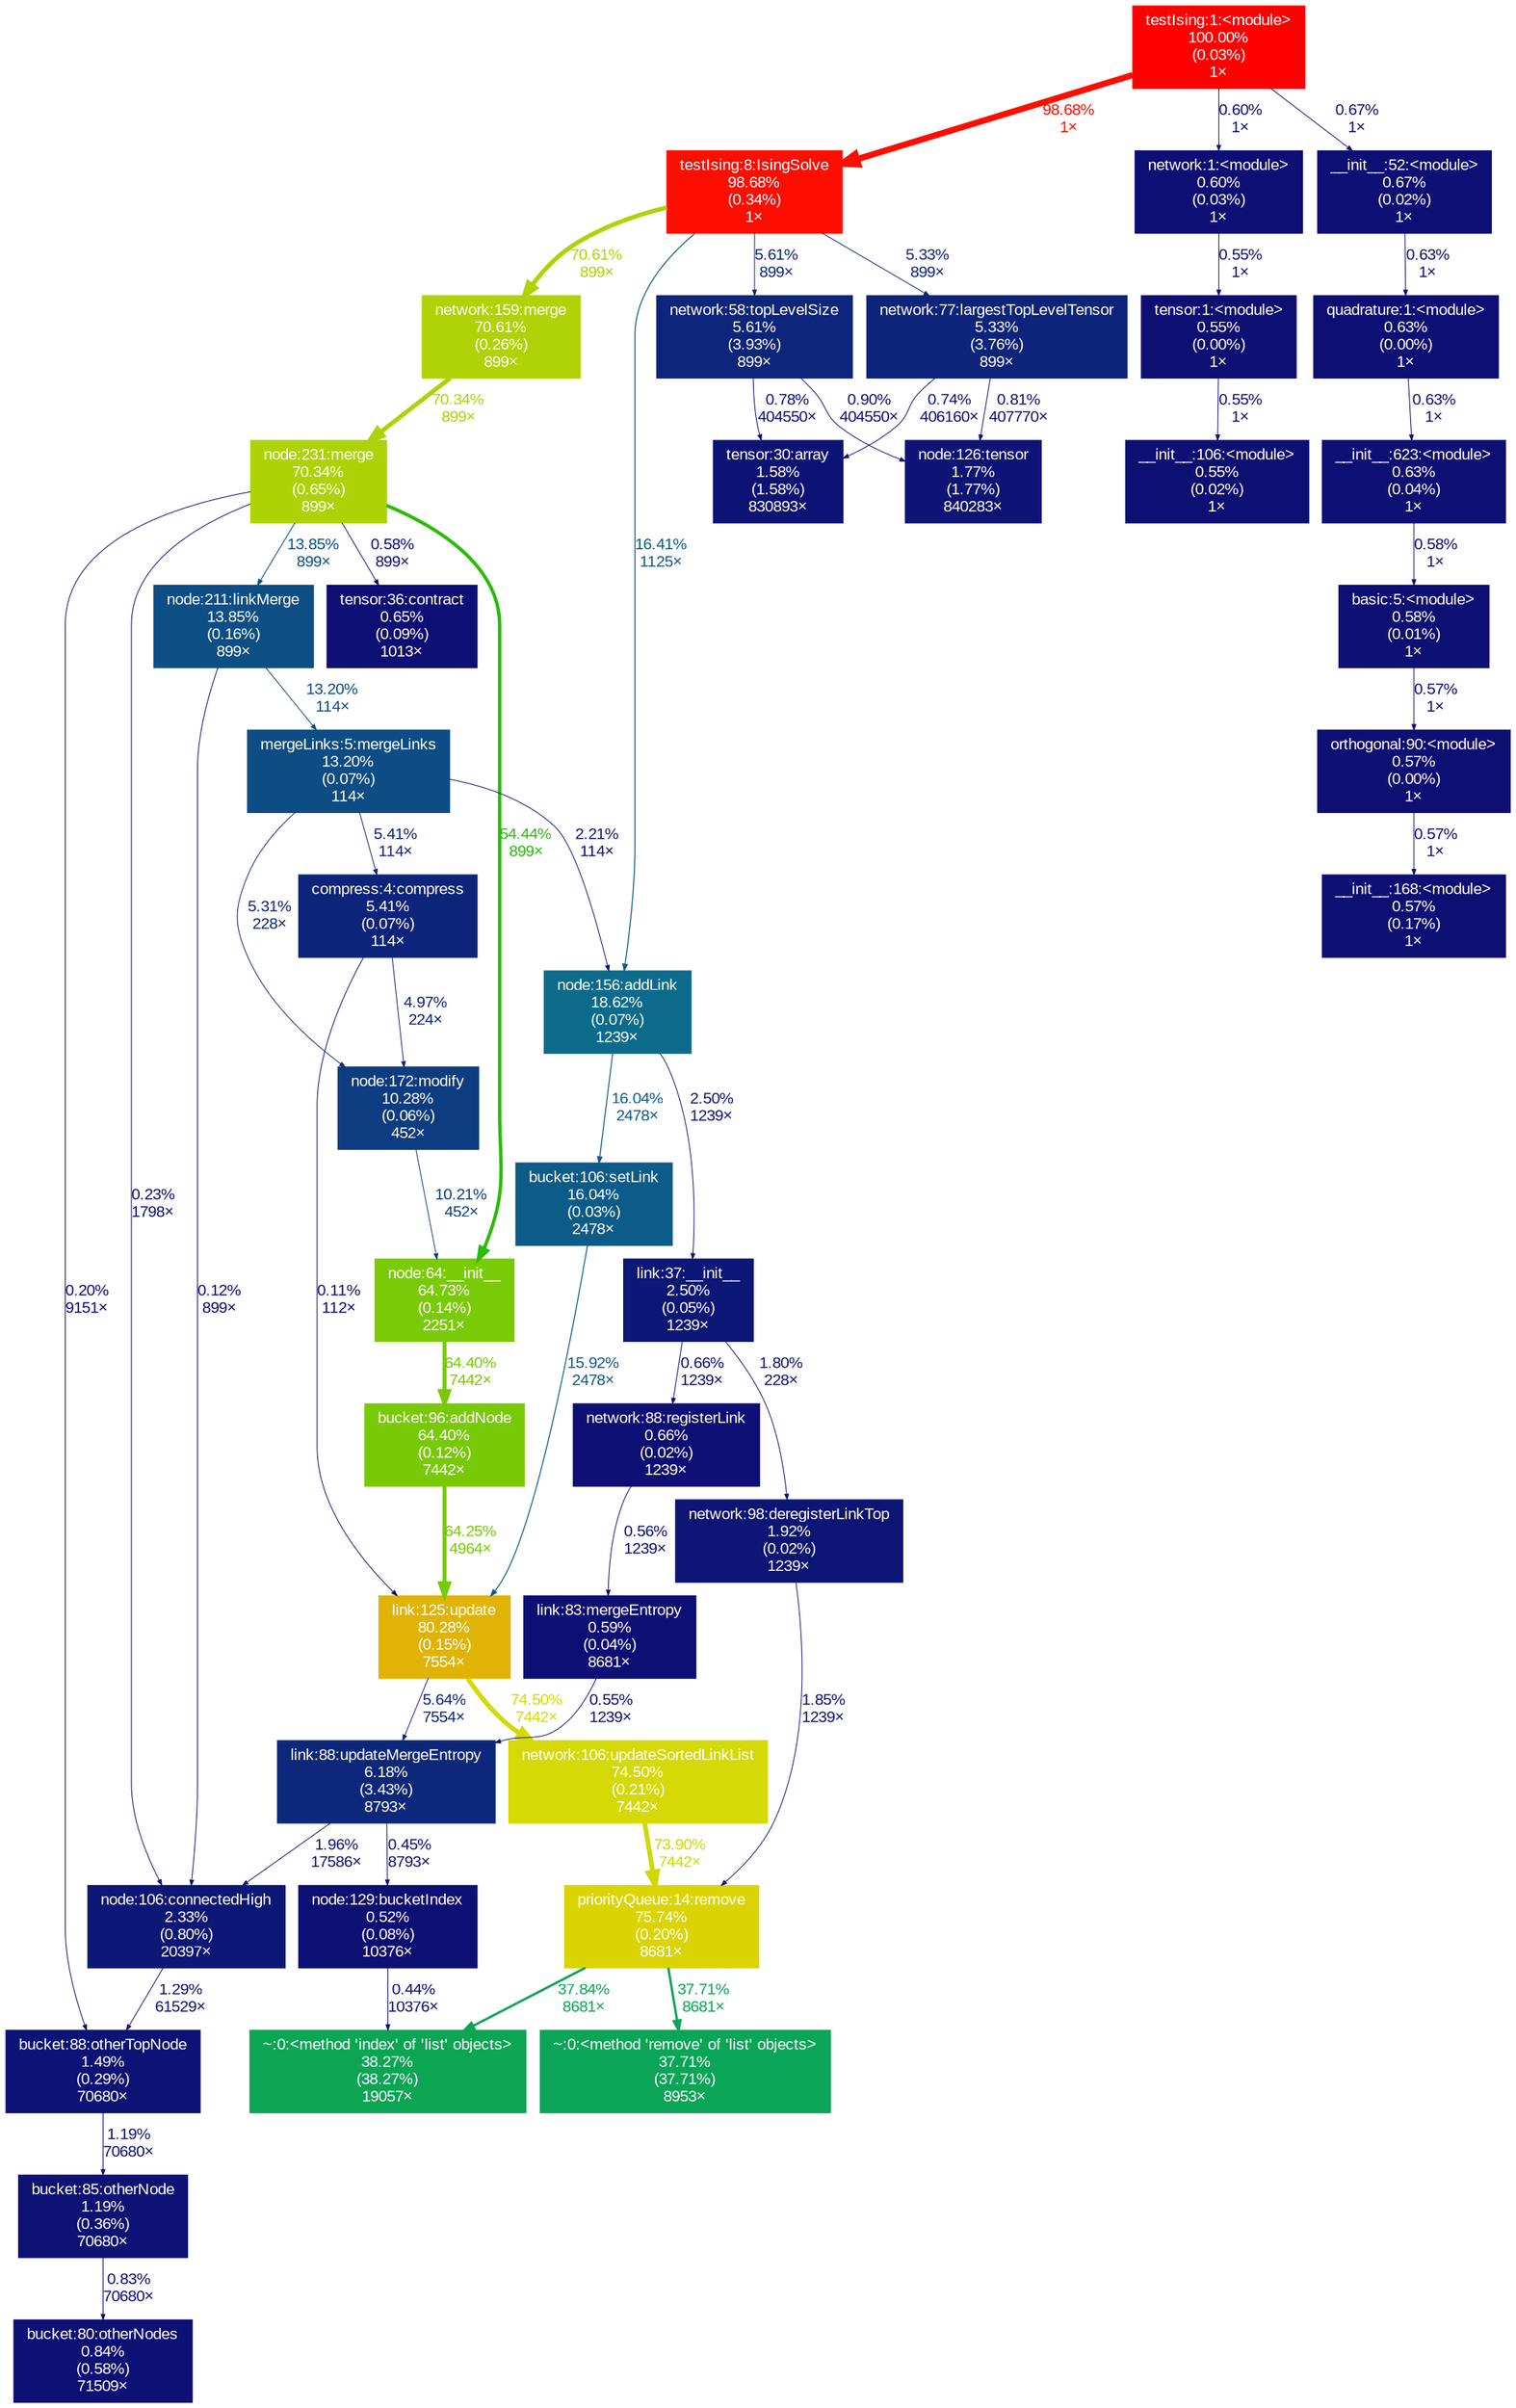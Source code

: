 digraph {
	graph [fontname=Arial, nodesep=0.125, ranksep=0.25];
	node [fontcolor=white, fontname=Arial, height=0, shape=box, style=filled, width=0];
	edge [fontname=Arial];
	5 [color="#fd0e00", fontcolor="#ffffff", fontsize="10.00", label="testIsing:8:IsingSolve\n98.68%\n(0.34%)\n1×", tooltip="testIsing.py"];
	5 -> 138 [arrowsize="0.35", color="#0d257a", fontcolor="#0d257a", fontsize="10.00", label="5.61%\n899×", labeldistance="0.50", penwidth="0.50"];
	5 -> 141 [arrowsize="0.35", color="#0d247a", fontcolor="#0d247a", fontsize="10.00", label="5.33%\n899×", labeldistance="0.50", penwidth="0.50"];
	5 -> 214 [arrowsize="0.41", color="#0c5e88", fontcolor="#0c5e88", fontsize="10.00", label="16.41%\n1125×", labeldistance="0.66", penwidth="0.66"];
	5 -> 281 [arrowsize="0.84", color="#afd306", fontcolor="#afd306", fontsize="10.00", label="70.61%\n899×", labeldistance="2.82", penwidth="2.82"];
	46 [color="#0d0f73", fontcolor="#ffffff", fontsize="10.00", label="__init__:168:<module>\n0.57%\n(0.17%)\n1×", tooltip="/usr/local/lib/python2.7/site-packages/scipy/linalg/__init__.py"];
	83 [color="#0c5b88", fontcolor="#ffffff", fontsize="10.00", label="bucket:106:setLink\n16.04%\n(0.03%)\n2478×", tooltip="../TensorNetwork/bucket.py"];
	83 -> 194 [arrowsize="0.40", color="#0c5b87", fontcolor="#0c5b87", fontsize="10.00", label="15.92%\n2478×", labeldistance="0.64", penwidth="0.64"];
	94 [color="#78ca07", fontcolor="#ffffff", fontsize="10.00", label="bucket:96:addNode\n64.40%\n(0.12%)\n7442×", tooltip="../TensorNetwork/bucket.py"];
	94 -> 194 [arrowsize="0.80", color="#76ca07", fontcolor="#76ca07", fontsize="10.00", label="64.25%\n4964×", labeldistance="2.57", penwidth="2.57"];
	95 [color="#7acb07", fontcolor="#ffffff", fontsize="10.00", label="node:64:__init__\n64.73%\n(0.14%)\n2251×", tooltip="../TensorNetwork/node.py"];
	95 -> 94 [arrowsize="0.80", color="#78ca07", fontcolor="#78ca07", fontsize="10.00", label="64.40%\n7442×", labeldistance="2.58", penwidth="2.58"];
	111 [color="#0d0f73", fontcolor="#ffffff", fontsize="10.00", label="tensor:1:<module>\n0.55%\n(0.00%)\n1×", tooltip="../TensorNetwork/tensor.py"];
	111 -> 174 [arrowsize="0.35", color="#0d0f73", fontcolor="#0d0f73", fontsize="10.00", label="0.55%\n1×", labeldistance="0.50", penwidth="0.50"];
	113 [color="#0d1274", fontcolor="#ffffff", fontsize="10.00", label="bucket:85:otherNode\n1.19%\n(0.36%)\n70680×", tooltip="../TensorNetwork/bucket.py"];
	113 -> 157 [arrowsize="0.35", color="#0d1074", fontcolor="#0d1074", fontsize="10.00", label="0.83%\n70680×", labeldistance="0.50", penwidth="0.50"];
	114 [color="#0d1375", fontcolor="#ffffff", fontsize="10.00", label="bucket:88:otherTopNode\n1.49%\n(0.29%)\n70680×", tooltip="../TensorNetwork/bucket.py"];
	114 -> 113 [arrowsize="0.35", color="#0d1274", fontcolor="#0d1274", fontsize="10.00", label="1.19%\n70680×", labeldistance="0.50", penwidth="0.50"];
	123 [color="#ff0000", fontcolor="#ffffff", fontsize="10.00", label="testIsing:1:<module>\n100.00%\n(0.03%)\n1×", tooltip="testIsing.py"];
	123 -> 5 [arrowsize="0.99", color="#fd0e00", fontcolor="#fd0e00", fontsize="10.00", label="98.68%\n1×", labeldistance="3.95", penwidth="3.95"];
	123 -> 167 [arrowsize="0.35", color="#0d0f74", fontcolor="#0d0f74", fontsize="10.00", label="0.60%\n1×", labeldistance="0.50", penwidth="0.50"];
	123 -> 266 [arrowsize="0.35", color="#0d0f74", fontcolor="#0d0f74", fontsize="10.00", label="0.67%\n1×", labeldistance="0.50", penwidth="0.50"];
	130 [color="#0d1776", fontcolor="#ffffff", fontsize="10.00", label="node:106:connectedHigh\n2.33%\n(0.80%)\n20397×", tooltip="../TensorNetwork/node.py"];
	130 -> 114 [arrowsize="0.35", color="#0d1274", fontcolor="#0d1274", fontsize="10.00", label="1.29%\n61529×", labeldistance="0.50", penwidth="0.50"];
	131 [color="#add306", fontcolor="#ffffff", fontsize="10.00", label="node:231:merge\n70.34%\n(0.65%)\n899×", tooltip="../TensorNetwork/node.py"];
	131 -> 95 [arrowsize="0.74", color="#29bc09", fontcolor="#29bc09", fontsize="10.00", label="54.44%\n899×", labeldistance="2.18", penwidth="2.18"];
	131 -> 114 [arrowsize="0.35", color="#0d0e73", fontcolor="#0d0e73", fontsize="10.00", label="0.20%\n9151×", labeldistance="0.50", penwidth="0.50"];
	131 -> 130 [arrowsize="0.35", color="#0d0e73", fontcolor="#0d0e73", fontsize="10.00", label="0.23%\n1798×", labeldistance="0.50", penwidth="0.50"];
	131 -> 136 [arrowsize="0.35", color="#0d0f73", fontcolor="#0d0f73", fontsize="10.00", label="0.58%\n899×", labeldistance="0.50", penwidth="0.50"];
	131 -> 246 [arrowsize="0.37", color="#0d4f85", fontcolor="#0d4f85", fontsize="10.00", label="13.85%\n899×", labeldistance="0.55", penwidth="0.55"];
	135 [color="#0d1375", fontcolor="#ffffff", fontsize="10.00", label="tensor:30:array\n1.58%\n(1.58%)\n830893×", tooltip="../TensorNetwork/tensor.py"];
	136 [color="#0d0f74", fontcolor="#ffffff", fontsize="10.00", label="tensor:36:contract\n0.65%\n(0.09%)\n1013×", tooltip="../TensorNetwork/tensor.py"];
	137 [color="#0d4c84", fontcolor="#ffffff", fontsize="10.00", label="mergeLinks:5:mergeLinks\n13.20%\n(0.07%)\n114×", tooltip="../TensorNetwork/mergeLinks.py"];
	137 -> 139 [arrowsize="0.35", color="#0d247a", fontcolor="#0d247a", fontsize="10.00", label="5.41%\n114×", labeldistance="0.50", penwidth="0.50"];
	137 -> 169 [arrowsize="0.35", color="#0d247a", fontcolor="#0d247a", fontsize="10.00", label="5.31%\n228×", labeldistance="0.50", penwidth="0.50"];
	137 -> 214 [arrowsize="0.35", color="#0d1676", fontcolor="#0d1676", fontsize="10.00", label="2.21%\n114×", labeldistance="0.50", penwidth="0.50"];
	138 [color="#0d257a", fontcolor="#ffffff", fontsize="10.00", label="network:58:topLevelSize\n5.61%\n(3.93%)\n899×", tooltip="../TensorNetwork/network.py"];
	138 -> 135 [arrowsize="0.35", color="#0d1074", fontcolor="#0d1074", fontsize="10.00", label="0.78%\n404550×", labeldistance="0.50", penwidth="0.50"];
	138 -> 664 [arrowsize="0.35", color="#0d1074", fontcolor="#0d1074", fontsize="10.00", label="0.90%\n404550×", labeldistance="0.50", penwidth="0.50"];
	139 [color="#0d247a", fontcolor="#ffffff", fontsize="10.00", label="compress:4:compress\n5.41%\n(0.07%)\n114×", tooltip="../TensorNetwork/compress.py"];
	139 -> 169 [arrowsize="0.35", color="#0d2279", fontcolor="#0d2279", fontsize="10.00", label="4.97%\n224×", labeldistance="0.50", penwidth="0.50"];
	139 -> 194 [arrowsize="0.35", color="#0d0d73", fontcolor="#0d0d73", fontsize="10.00", label="0.11%\n112×", labeldistance="0.50", penwidth="0.50"];
	140 [color="#0d287b", fontcolor="#ffffff", fontsize="10.00", label="link:88:updateMergeEntropy\n6.18%\n(3.43%)\n8793×", tooltip="../TensorNetwork/link.py"];
	140 -> 130 [arrowsize="0.35", color="#0d1575", fontcolor="#0d1575", fontsize="10.00", label="1.96%\n17586×", labeldistance="0.50", penwidth="0.50"];
	140 -> 725 [arrowsize="0.35", color="#0d0f73", fontcolor="#0d0f73", fontsize="10.00", label="0.45%\n8793×", labeldistance="0.50", penwidth="0.50"];
	141 [color="#0d247a", fontcolor="#ffffff", fontsize="10.00", label="network:77:largestTopLevelTensor\n5.33%\n(3.76%)\n899×", tooltip="../TensorNetwork/network.py"];
	141 -> 135 [arrowsize="0.35", color="#0d1074", fontcolor="#0d1074", fontsize="10.00", label="0.74%\n406160×", labeldistance="0.50", penwidth="0.50"];
	141 -> 664 [arrowsize="0.35", color="#0d1074", fontcolor="#0d1074", fontsize="10.00", label="0.81%\n407770×", labeldistance="0.50", penwidth="0.50"];
	157 [color="#0d1074", fontcolor="#ffffff", fontsize="10.00", label="bucket:80:otherNodes\n0.84%\n(0.58%)\n71509×", tooltip="../TensorNetwork/bucket.py"];
	159 [color="#0d0f74", fontcolor="#ffffff", fontsize="10.00", label="__init__:623:<module>\n0.63%\n(0.04%)\n1×", tooltip="/usr/local/lib/python2.7/site-packages/scipy/special/__init__.py"];
	159 -> 336 [arrowsize="0.35", color="#0d0f73", fontcolor="#0d0f73", fontsize="10.00", label="0.58%\n1×", labeldistance="0.50", penwidth="0.50"];
	167 [color="#0d0f74", fontcolor="#ffffff", fontsize="10.00", label="network:1:<module>\n0.60%\n(0.03%)\n1×", tooltip="../TensorNetwork/network.py"];
	167 -> 111 [arrowsize="0.35", color="#0d0f73", fontcolor="#0d0f73", fontsize="10.00", label="0.55%\n1×", labeldistance="0.50", penwidth="0.50"];
	169 [color="#0d3c80", fontcolor="#ffffff", fontsize="10.00", label="node:172:modify\n10.28%\n(0.06%)\n452×", tooltip="../TensorNetwork/node.py"];
	169 -> 95 [arrowsize="0.35", color="#0d3c80", fontcolor="#0d3c80", fontsize="10.00", label="10.21%\n452×", labeldistance="0.50", penwidth="0.50"];
	174 [color="#0d0f73", fontcolor="#ffffff", fontsize="10.00", label="__init__:106:<module>\n0.55%\n(0.02%)\n1×", tooltip="/usr/local/lib/python2.7/site-packages/numpy/__init__.py"];
	193 [color="#0d0f74", fontcolor="#ffffff", fontsize="10.00", label="link:83:mergeEntropy\n0.59%\n(0.04%)\n8681×", tooltip="../TensorNetwork/link.py"];
	193 -> 140 [arrowsize="0.35", color="#0d0f73", fontcolor="#0d0f73", fontsize="10.00", label="0.55%\n1239×", labeldistance="0.50", penwidth="0.50"];
	194 [color="#e1b305", fontcolor="#ffffff", fontsize="10.00", label="link:125:update\n80.28%\n(0.15%)\n7554×", tooltip="../TensorNetwork/link.py"];
	194 -> 140 [arrowsize="0.35", color="#0d257a", fontcolor="#0d257a", fontsize="10.00", label="5.64%\n7554×", labeldistance="0.50", penwidth="0.50"];
	194 -> 268 [arrowsize="0.86", color="#d5d906", fontcolor="#d5d906", fontsize="10.00", label="74.50%\n7442×", labeldistance="2.98", penwidth="2.98"];
	214 [color="#0c6b8b", fontcolor="#ffffff", fontsize="10.00", label="node:156:addLink\n18.62%\n(0.07%)\n1239×", tooltip="../TensorNetwork/node.py"];
	214 -> 83 [arrowsize="0.40", color="#0c5b88", fontcolor="#0c5b88", fontsize="10.00", label="16.04%\n2478×", labeldistance="0.64", penwidth="0.64"];
	214 -> 272 [arrowsize="0.35", color="#0d1776", fontcolor="#0d1776", fontsize="10.00", label="2.50%\n1239×", labeldistance="0.50", penwidth="0.50"];
	246 [color="#0d4f85", fontcolor="#ffffff", fontsize="10.00", label="node:211:linkMerge\n13.85%\n(0.16%)\n899×", tooltip="../TensorNetwork/node.py"];
	246 -> 130 [arrowsize="0.35", color="#0d0d73", fontcolor="#0d0d73", fontsize="10.00", label="0.12%\n899×", labeldistance="0.50", penwidth="0.50"];
	246 -> 137 [arrowsize="0.36", color="#0d4c84", fontcolor="#0d4c84", fontsize="10.00", label="13.20%\n114×", labeldistance="0.53", penwidth="0.53"];
	266 [color="#0d0f74", fontcolor="#ffffff", fontsize="10.00", label="__init__:52:<module>\n0.67%\n(0.02%)\n1×", tooltip="/usr/local/lib/python2.7/site-packages/scipy/integrate/__init__.py"];
	266 -> 350 [arrowsize="0.35", color="#0d0f74", fontcolor="#0d0f74", fontsize="10.00", label="0.63%\n1×", labeldistance="0.50", penwidth="0.50"];
	267 [color="#0d0f74", fontcolor="#ffffff", fontsize="10.00", label="network:88:registerLink\n0.66%\n(0.02%)\n1239×", tooltip="../TensorNetwork/network.py"];
	267 -> 193 [arrowsize="0.35", color="#0d0f73", fontcolor="#0d0f73", fontsize="10.00", label="0.56%\n1239×", labeldistance="0.50", penwidth="0.50"];
	268 [color="#d5d906", fontcolor="#ffffff", fontsize="10.00", label="network:106:updateSortedLinkList\n74.50%\n(0.21%)\n7442×", tooltip="../TensorNetwork/network.py"];
	268 -> 680 [arrowsize="0.86", color="#cfd806", fontcolor="#cfd806", fontsize="10.00", label="73.90%\n7442×", labeldistance="2.96", penwidth="2.96"];
	271 [color="#0d1575", fontcolor="#ffffff", fontsize="10.00", label="network:98:deregisterLinkTop\n1.92%\n(0.02%)\n1239×", tooltip="../TensorNetwork/network.py"];
	271 -> 680 [arrowsize="0.35", color="#0d1475", fontcolor="#0d1475", fontsize="10.00", label="1.85%\n1239×", labeldistance="0.50", penwidth="0.50"];
	272 [color="#0d1776", fontcolor="#ffffff", fontsize="10.00", label="link:37:__init__\n2.50%\n(0.05%)\n1239×", tooltip="../TensorNetwork/link.py"];
	272 -> 267 [arrowsize="0.35", color="#0d0f74", fontcolor="#0d0f74", fontsize="10.00", label="0.66%\n1239×", labeldistance="0.50", penwidth="0.50"];
	272 -> 271 [arrowsize="0.35", color="#0d1475", fontcolor="#0d1475", fontsize="10.00", label="1.80%\n228×", labeldistance="0.50", penwidth="0.50"];
	281 [color="#afd306", fontcolor="#ffffff", fontsize="10.00", label="network:159:merge\n70.61%\n(0.26%)\n899×", tooltip="../TensorNetwork/network.py"];
	281 -> 131 [arrowsize="0.84", color="#add306", fontcolor="#add306", fontsize="10.00", label="70.34%\n899×", labeldistance="2.81", penwidth="2.81"];
	335 [color="#0d0f73", fontcolor="#ffffff", fontsize="10.00", label="orthogonal:90:<module>\n0.57%\n(0.00%)\n1×", tooltip="/usr/local/lib/python2.7/site-packages/scipy/special/orthogonal.py"];
	335 -> 46 [arrowsize="0.35", color="#0d0f73", fontcolor="#0d0f73", fontsize="10.00", label="0.57%\n1×", labeldistance="0.50", penwidth="0.50"];
	336 [color="#0d0f73", fontcolor="#ffffff", fontsize="10.00", label="basic:5:<module>\n0.58%\n(0.01%)\n1×", tooltip="/usr/local/lib/python2.7/site-packages/scipy/special/basic.py"];
	336 -> 335 [arrowsize="0.35", color="#0d0f73", fontcolor="#0d0f73", fontsize="10.00", label="0.57%\n1×", labeldistance="0.50", penwidth="0.50"];
	350 [color="#0d0f74", fontcolor="#ffffff", fontsize="10.00", label="quadrature:1:<module>\n0.63%\n(0.00%)\n1×", tooltip="/usr/local/lib/python2.7/site-packages/scipy/integrate/quadrature.py"];
	350 -> 159 [arrowsize="0.35", color="#0d0f74", fontcolor="#0d0f74", fontsize="10.00", label="0.63%\n1×", labeldistance="0.50", penwidth="0.50"];
	664 [color="#0d1475", fontcolor="#ffffff", fontsize="10.00", label="node:126:tensor\n1.77%\n(1.77%)\n840283×", tooltip="../TensorNetwork/node.py"];
	680 [color="#dbd405", fontcolor="#ffffff", fontsize="10.00", label="priorityQueue:14:remove\n75.74%\n(0.20%)\n8681×", tooltip="../TensorNetwork/priorityQueue.py"];
	680 -> 735 [arrowsize="0.61", color="#0ba557", fontcolor="#0ba557", fontsize="10.00", label="37.71%\n8681×", labeldistance="1.51", penwidth="1.51"];
	680 -> 791 [arrowsize="0.62", color="#0ba556", fontcolor="#0ba556", fontsize="10.00", label="37.84%\n8681×", labeldistance="1.51", penwidth="1.51"];
	725 [color="#0d0f73", fontcolor="#ffffff", fontsize="10.00", label="node:129:bucketIndex\n0.52%\n(0.08%)\n10376×", tooltip="../TensorNetwork/node.py"];
	725 -> 791 [arrowsize="0.35", color="#0d0f73", fontcolor="#0d0f73", fontsize="10.00", label="0.44%\n10376×", labeldistance="0.50", penwidth="0.50"];
	735 [color="#0ba557", fontcolor="#ffffff", fontsize="10.00", label="~:0:<method 'remove' of 'list' objects>\n37.71%\n(37.71%)\n8953×", tooltip="~"];
	791 [color="#0ba553", fontcolor="#ffffff", fontsize="10.00", label="~:0:<method 'index' of 'list' objects>\n38.27%\n(38.27%)\n19057×", tooltip="~"];
}
